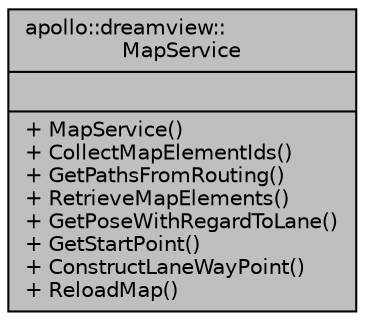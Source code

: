 digraph "apollo::dreamview::MapService"
{
  edge [fontname="Helvetica",fontsize="10",labelfontname="Helvetica",labelfontsize="10"];
  node [fontname="Helvetica",fontsize="10",shape=record];
  Node1 [label="{apollo::dreamview::\lMapService\n||+ MapService()\l+ CollectMapElementIds()\l+ GetPathsFromRouting()\l+ RetrieveMapElements()\l+ GetPoseWithRegardToLane()\l+ GetStartPoint()\l+ ConstructLaneWayPoint()\l+ ReloadMap()\l}",height=0.2,width=0.4,color="black", fillcolor="grey75", style="filled" fontcolor="black"];
}
